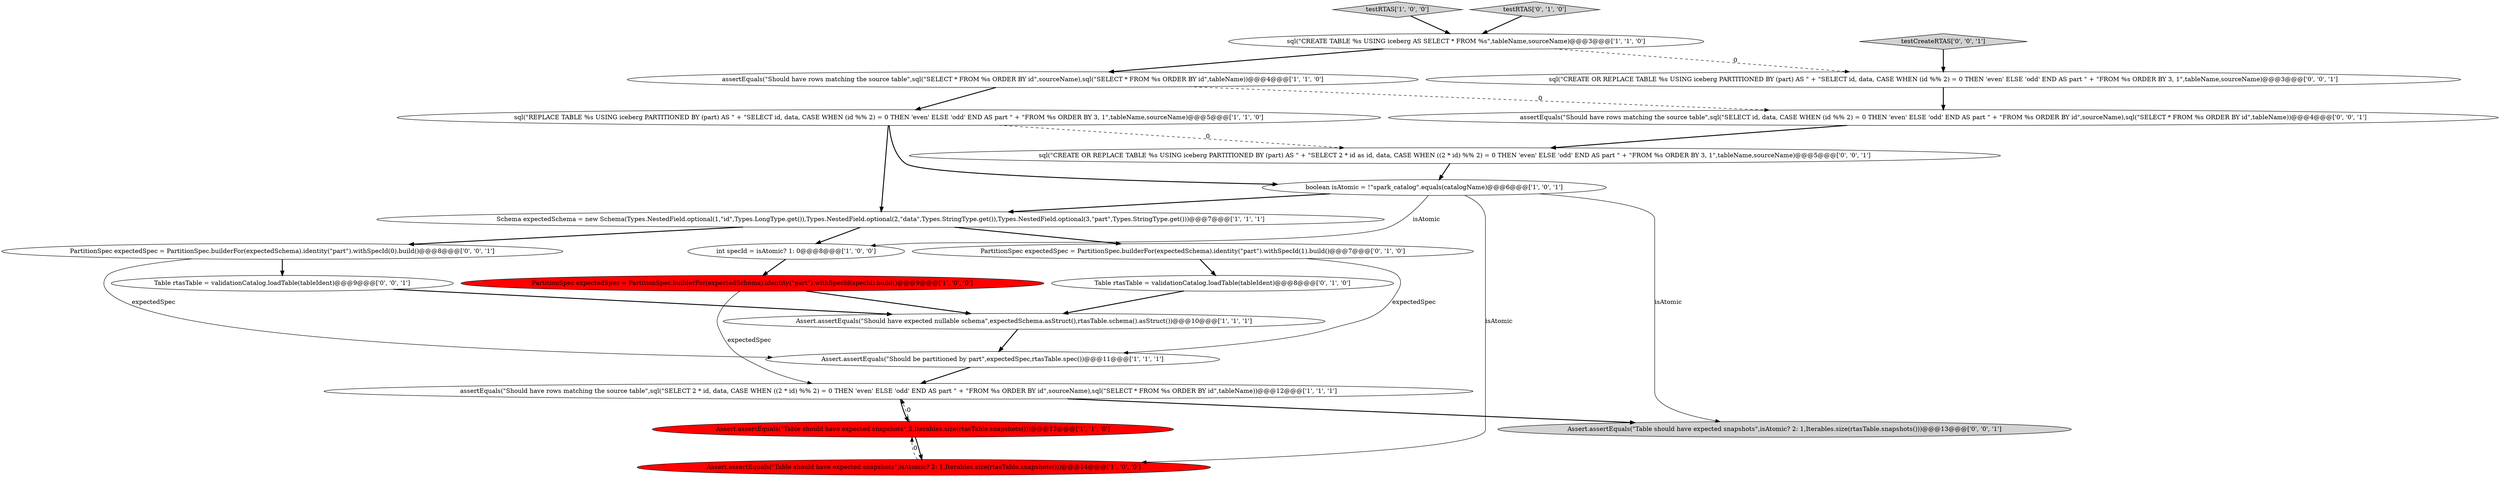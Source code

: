 digraph {
6 [style = filled, label = "assertEquals(\"Should have rows matching the source table\",sql(\"SELECT * FROM %s ORDER BY id\",sourceName),sql(\"SELECT * FROM %s ORDER BY id\",tableName))@@@4@@@['1', '1', '0']", fillcolor = white, shape = ellipse image = "AAA0AAABBB1BBB"];
9 [style = filled, label = "Assert.assertEquals(\"Table should have expected snapshots\",2,Iterables.size(rtasTable.snapshots()))@@@12@@@['1', '1', '0']", fillcolor = red, shape = ellipse image = "AAA1AAABBB1BBB"];
17 [style = filled, label = "assertEquals(\"Should have rows matching the source table\",sql(\"SELECT id, data, CASE WHEN (id %% 2) = 0 THEN 'even' ELSE 'odd' END AS part \" + \"FROM %s ORDER BY id\",sourceName),sql(\"SELECT * FROM %s ORDER BY id\",tableName))@@@4@@@['0', '0', '1']", fillcolor = white, shape = ellipse image = "AAA0AAABBB3BBB"];
4 [style = filled, label = "sql(\"REPLACE TABLE %s USING iceberg PARTITIONED BY (part) AS \" + \"SELECT id, data, CASE WHEN (id %% 2) = 0 THEN 'even' ELSE 'odd' END AS part \" + \"FROM %s ORDER BY 3, 1\",tableName,sourceName)@@@5@@@['1', '1', '0']", fillcolor = white, shape = ellipse image = "AAA0AAABBB1BBB"];
8 [style = filled, label = "int specId = isAtomic? 1: 0@@@8@@@['1', '0', '0']", fillcolor = white, shape = ellipse image = "AAA0AAABBB1BBB"];
12 [style = filled, label = "Assert.assertEquals(\"Table should have expected snapshots\",isAtomic? 2: 1,Iterables.size(rtasTable.snapshots()))@@@14@@@['1', '0', '0']", fillcolor = red, shape = ellipse image = "AAA1AAABBB1BBB"];
21 [style = filled, label = "sql(\"CREATE OR REPLACE TABLE %s USING iceberg PARTITIONED BY (part) AS \" + \"SELECT 2 * id as id, data, CASE WHEN ((2 * id) %% 2) = 0 THEN 'even' ELSE 'odd' END AS part \" + \"FROM %s ORDER BY 3, 1\",tableName,sourceName)@@@5@@@['0', '0', '1']", fillcolor = white, shape = ellipse image = "AAA0AAABBB3BBB"];
1 [style = filled, label = "Assert.assertEquals(\"Should have expected nullable schema\",expectedSchema.asStruct(),rtasTable.schema().asStruct())@@@10@@@['1', '1', '1']", fillcolor = white, shape = ellipse image = "AAA0AAABBB1BBB"];
5 [style = filled, label = "testRTAS['1', '0', '0']", fillcolor = lightgray, shape = diamond image = "AAA0AAABBB1BBB"];
16 [style = filled, label = "sql(\"CREATE OR REPLACE TABLE %s USING iceberg PARTITIONED BY (part) AS \" + \"SELECT id, data, CASE WHEN (id %% 2) = 0 THEN 'even' ELSE 'odd' END AS part \" + \"FROM %s ORDER BY 3, 1\",tableName,sourceName)@@@3@@@['0', '0', '1']", fillcolor = white, shape = ellipse image = "AAA0AAABBB3BBB"];
0 [style = filled, label = "Schema expectedSchema = new Schema(Types.NestedField.optional(1,\"id\",Types.LongType.get()),Types.NestedField.optional(2,\"data\",Types.StringType.get()),Types.NestedField.optional(3,\"part\",Types.StringType.get()))@@@7@@@['1', '1', '1']", fillcolor = white, shape = ellipse image = "AAA0AAABBB1BBB"];
13 [style = filled, label = "Table rtasTable = validationCatalog.loadTable(tableIdent)@@@8@@@['0', '1', '0']", fillcolor = white, shape = ellipse image = "AAA0AAABBB2BBB"];
10 [style = filled, label = "assertEquals(\"Should have rows matching the source table\",sql(\"SELECT 2 * id, data, CASE WHEN ((2 * id) %% 2) = 0 THEN 'even' ELSE 'odd' END AS part \" + \"FROM %s ORDER BY id\",sourceName),sql(\"SELECT * FROM %s ORDER BY id\",tableName))@@@12@@@['1', '1', '1']", fillcolor = white, shape = ellipse image = "AAA0AAABBB1BBB"];
19 [style = filled, label = "Assert.assertEquals(\"Table should have expected snapshots\",isAtomic? 2: 1,Iterables.size(rtasTable.snapshots()))@@@13@@@['0', '0', '1']", fillcolor = lightgray, shape = ellipse image = "AAA0AAABBB3BBB"];
2 [style = filled, label = "sql(\"CREATE TABLE %s USING iceberg AS SELECT * FROM %s\",tableName,sourceName)@@@3@@@['1', '1', '0']", fillcolor = white, shape = ellipse image = "AAA0AAABBB1BBB"];
22 [style = filled, label = "testCreateRTAS['0', '0', '1']", fillcolor = lightgray, shape = diamond image = "AAA0AAABBB3BBB"];
14 [style = filled, label = "PartitionSpec expectedSpec = PartitionSpec.builderFor(expectedSchema).identity(\"part\").withSpecId(1).build()@@@7@@@['0', '1', '0']", fillcolor = white, shape = ellipse image = "AAA0AAABBB2BBB"];
18 [style = filled, label = "PartitionSpec expectedSpec = PartitionSpec.builderFor(expectedSchema).identity(\"part\").withSpecId(0).build()@@@8@@@['0', '0', '1']", fillcolor = white, shape = ellipse image = "AAA0AAABBB3BBB"];
15 [style = filled, label = "testRTAS['0', '1', '0']", fillcolor = lightgray, shape = diamond image = "AAA0AAABBB2BBB"];
11 [style = filled, label = "Assert.assertEquals(\"Should be partitioned by part\",expectedSpec,rtasTable.spec())@@@11@@@['1', '1', '1']", fillcolor = white, shape = ellipse image = "AAA0AAABBB1BBB"];
7 [style = filled, label = "boolean isAtomic = !\"spark_catalog\".equals(catalogName)@@@6@@@['1', '0', '1']", fillcolor = white, shape = ellipse image = "AAA0AAABBB1BBB"];
3 [style = filled, label = "PartitionSpec expectedSpec = PartitionSpec.builderFor(expectedSchema).identity(\"part\").withSpecId(specId).build()@@@9@@@['1', '0', '0']", fillcolor = red, shape = ellipse image = "AAA1AAABBB1BBB"];
20 [style = filled, label = "Table rtasTable = validationCatalog.loadTable(tableIdent)@@@9@@@['0', '0', '1']", fillcolor = white, shape = ellipse image = "AAA0AAABBB3BBB"];
15->2 [style = bold, label=""];
9->10 [style = dashed, label="0"];
3->1 [style = bold, label=""];
22->16 [style = bold, label=""];
2->6 [style = bold, label=""];
10->19 [style = bold, label=""];
12->9 [style = dashed, label="0"];
8->3 [style = bold, label=""];
7->0 [style = bold, label=""];
6->17 [style = dashed, label="0"];
16->17 [style = bold, label=""];
20->1 [style = bold, label=""];
7->19 [style = solid, label="isAtomic"];
4->21 [style = dashed, label="0"];
7->8 [style = solid, label="isAtomic"];
4->7 [style = bold, label=""];
13->1 [style = bold, label=""];
4->0 [style = bold, label=""];
1->11 [style = bold, label=""];
6->4 [style = bold, label=""];
18->20 [style = bold, label=""];
5->2 [style = bold, label=""];
0->14 [style = bold, label=""];
11->10 [style = bold, label=""];
2->16 [style = dashed, label="0"];
0->8 [style = bold, label=""];
21->7 [style = bold, label=""];
7->12 [style = solid, label="isAtomic"];
0->18 [style = bold, label=""];
10->9 [style = bold, label=""];
9->12 [style = bold, label=""];
18->11 [style = solid, label="expectedSpec"];
14->13 [style = bold, label=""];
14->11 [style = solid, label="expectedSpec"];
3->10 [style = solid, label="expectedSpec"];
17->21 [style = bold, label=""];
}
